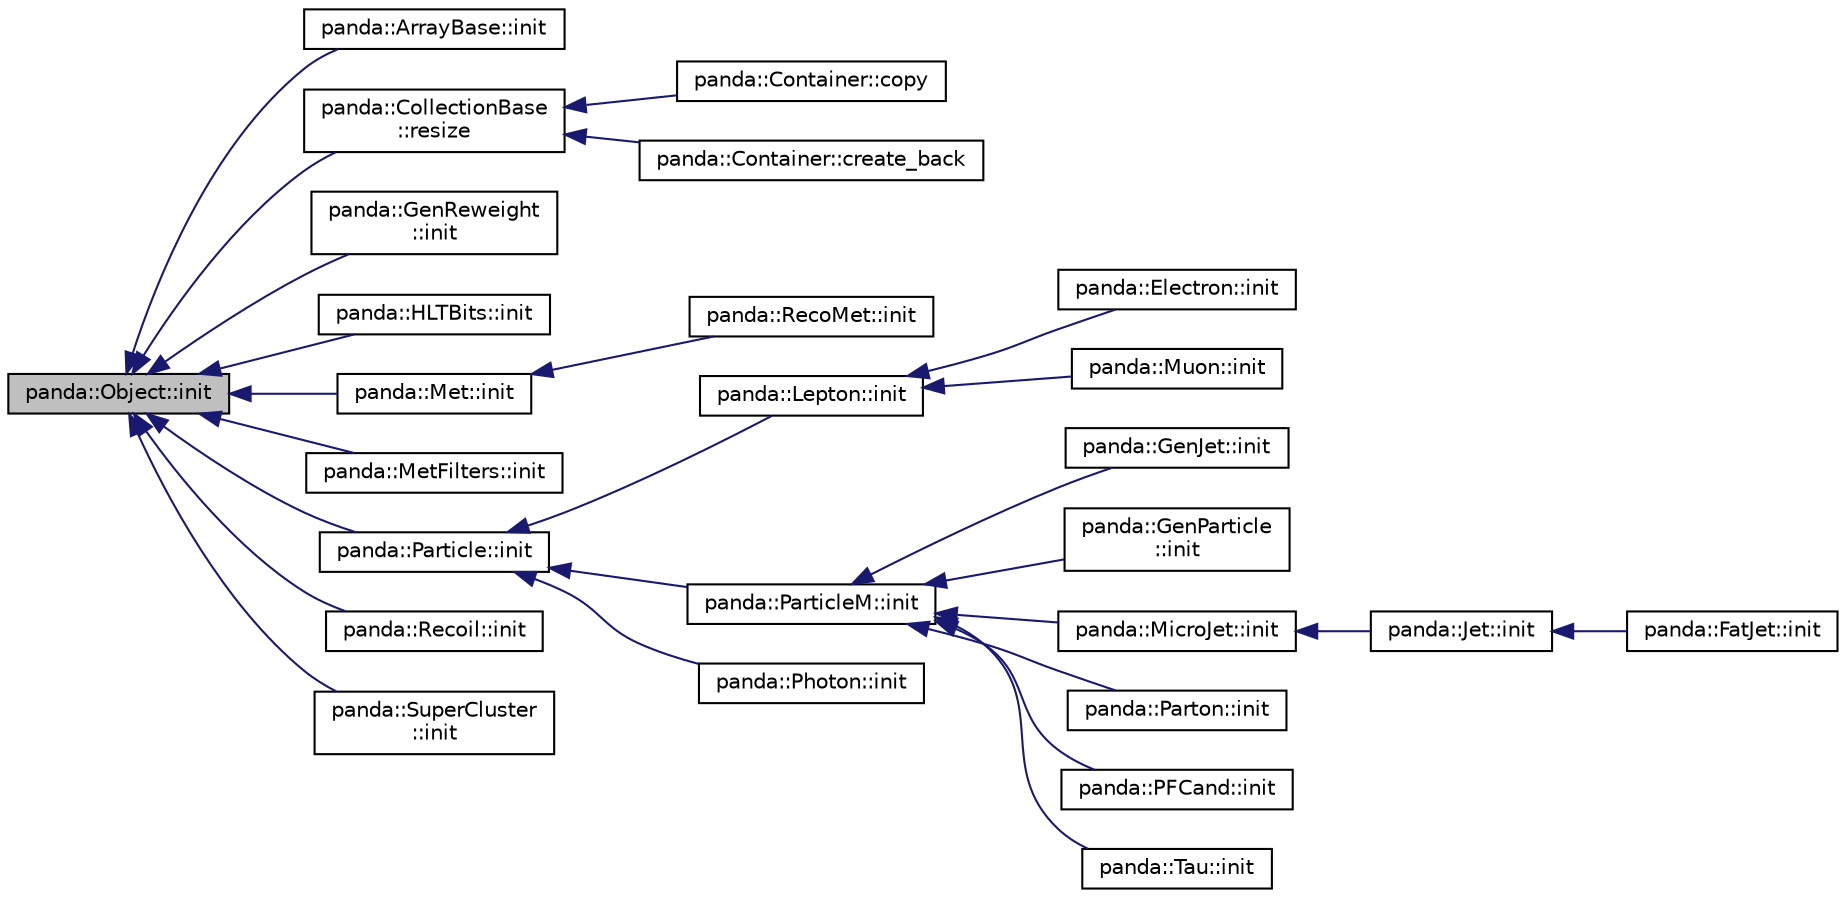digraph "panda::Object::init"
{
 // INTERACTIVE_SVG=YES
  edge [fontname="Helvetica",fontsize="10",labelfontname="Helvetica",labelfontsize="10"];
  node [fontname="Helvetica",fontsize="10",shape=record];
  rankdir="LR";
  Node1 [label="panda::Object::init",height=0.2,width=0.4,color="black", fillcolor="grey75", style="filled" fontcolor="black"];
  Node1 -> Node2 [dir="back",color="midnightblue",fontsize="10",style="solid"];
  Node2 [label="panda::ArrayBase::init",height=0.2,width=0.4,color="black", fillcolor="white", style="filled",URL="$classpanda_1_1ArrayBase.html#afd97e008dcd9f49e77a9d77bd7115890",tooltip="Reset object state. "];
  Node1 -> Node3 [dir="back",color="midnightblue",fontsize="10",style="solid"];
  Node3 [label="panda::CollectionBase\l::resize",height=0.2,width=0.4,color="black", fillcolor="white", style="filled",URL="$classpanda_1_1CollectionBase.html#a3ec014ac2da87bb755afbea0822621cc",tooltip="Resize the container. "];
  Node3 -> Node4 [dir="back",color="midnightblue",fontsize="10",style="solid"];
  Node4 [label="panda::Container::copy",height=0.2,width=0.4,color="black", fillcolor="white", style="filled",URL="$classpanda_1_1Container.html#a05e9a487429721164541511d87a9783d"];
  Node3 -> Node5 [dir="back",color="midnightblue",fontsize="10",style="solid"];
  Node5 [label="panda::Container::create_back",height=0.2,width=0.4,color="black", fillcolor="white", style="filled",URL="$classpanda_1_1Container.html#a9603d59e46e21b048714a9760964b536"];
  Node1 -> Node6 [dir="back",color="midnightblue",fontsize="10",style="solid"];
  Node6 [label="panda::GenReweight\l::init",height=0.2,width=0.4,color="black", fillcolor="white", style="filled",URL="$classpanda_1_1GenReweight.html#a01ce537b498806530435f95dab9d5979",tooltip="Reset object state. "];
  Node1 -> Node7 [dir="back",color="midnightblue",fontsize="10",style="solid"];
  Node7 [label="panda::HLTBits::init",height=0.2,width=0.4,color="black", fillcolor="white", style="filled",URL="$classpanda_1_1HLTBits.html#a4a0a00855fd67ce90223b382eb939206",tooltip="Reset object state. "];
  Node1 -> Node8 [dir="back",color="midnightblue",fontsize="10",style="solid"];
  Node8 [label="panda::Met::init",height=0.2,width=0.4,color="black", fillcolor="white", style="filled",URL="$classpanda_1_1Met.html#a57e9fa5eb78a244a2e9a320f97223620",tooltip="Reset object state. "];
  Node8 -> Node9 [dir="back",color="midnightblue",fontsize="10",style="solid"];
  Node9 [label="panda::RecoMet::init",height=0.2,width=0.4,color="black", fillcolor="white", style="filled",URL="$classpanda_1_1RecoMet.html#ac2ef2e81cc701c8a195cc487121752dc",tooltip="Reset object state. "];
  Node1 -> Node10 [dir="back",color="midnightblue",fontsize="10",style="solid"];
  Node10 [label="panda::MetFilters::init",height=0.2,width=0.4,color="black", fillcolor="white", style="filled",URL="$classpanda_1_1MetFilters.html#a497595857e9014dd929edb22c44ef1f5",tooltip="Reset object state. "];
  Node1 -> Node11 [dir="back",color="midnightblue",fontsize="10",style="solid"];
  Node11 [label="panda::Particle::init",height=0.2,width=0.4,color="black", fillcolor="white", style="filled",URL="$classpanda_1_1Particle.html#a56ba0060e9e37322f98e2f30c3583dd3",tooltip="Reset object state. "];
  Node11 -> Node12 [dir="back",color="midnightblue",fontsize="10",style="solid"];
  Node12 [label="panda::Lepton::init",height=0.2,width=0.4,color="black", fillcolor="white", style="filled",URL="$classpanda_1_1Lepton.html#a69c57be8a4bc498e6d10bf89f54a112b",tooltip="Reset object state. "];
  Node12 -> Node13 [dir="back",color="midnightblue",fontsize="10",style="solid"];
  Node13 [label="panda::Electron::init",height=0.2,width=0.4,color="black", fillcolor="white", style="filled",URL="$classpanda_1_1Electron.html#afcfeb0cdca439167cffa096de7eb89e2",tooltip="Reset object state. "];
  Node12 -> Node14 [dir="back",color="midnightblue",fontsize="10",style="solid"];
  Node14 [label="panda::Muon::init",height=0.2,width=0.4,color="black", fillcolor="white", style="filled",URL="$classpanda_1_1Muon.html#a90bcf16472c051587bdbfcacfe7fb052",tooltip="Reset object state. "];
  Node11 -> Node15 [dir="back",color="midnightblue",fontsize="10",style="solid"];
  Node15 [label="panda::ParticleM::init",height=0.2,width=0.4,color="black", fillcolor="white", style="filled",URL="$classpanda_1_1ParticleM.html#a92df7a2653432fa4d304039e1e62c41b",tooltip="Reset object state. "];
  Node15 -> Node16 [dir="back",color="midnightblue",fontsize="10",style="solid"];
  Node16 [label="panda::GenJet::init",height=0.2,width=0.4,color="black", fillcolor="white", style="filled",URL="$classpanda_1_1GenJet.html#aaea438a6a3461a997857f4d5e708f466",tooltip="Reset object state. "];
  Node15 -> Node17 [dir="back",color="midnightblue",fontsize="10",style="solid"];
  Node17 [label="panda::GenParticle\l::init",height=0.2,width=0.4,color="black", fillcolor="white", style="filled",URL="$classpanda_1_1GenParticle.html#a133c2d435925b0466b2affcd8b03b5fc",tooltip="Reset object state. "];
  Node15 -> Node18 [dir="back",color="midnightblue",fontsize="10",style="solid"];
  Node18 [label="panda::MicroJet::init",height=0.2,width=0.4,color="black", fillcolor="white", style="filled",URL="$classpanda_1_1MicroJet.html#acb01bef0c15e0175151fdd479cb1b5ba",tooltip="Reset object state. "];
  Node18 -> Node19 [dir="back",color="midnightblue",fontsize="10",style="solid"];
  Node19 [label="panda::Jet::init",height=0.2,width=0.4,color="black", fillcolor="white", style="filled",URL="$classpanda_1_1Jet.html#a812a5a0a5a122791b2328c71e23a9d8b",tooltip="Reset object state. "];
  Node19 -> Node20 [dir="back",color="midnightblue",fontsize="10",style="solid"];
  Node20 [label="panda::FatJet::init",height=0.2,width=0.4,color="black", fillcolor="white", style="filled",URL="$classpanda_1_1FatJet.html#aa1a87839e3131c1629bbcf2e1a3b4cbc",tooltip="Reset object state. "];
  Node15 -> Node21 [dir="back",color="midnightblue",fontsize="10",style="solid"];
  Node21 [label="panda::Parton::init",height=0.2,width=0.4,color="black", fillcolor="white", style="filled",URL="$classpanda_1_1Parton.html#a94dd23d135a2336f5e2d4afa7ab45e6c",tooltip="Reset object state. "];
  Node15 -> Node22 [dir="back",color="midnightblue",fontsize="10",style="solid"];
  Node22 [label="panda::PFCand::init",height=0.2,width=0.4,color="black", fillcolor="white", style="filled",URL="$classpanda_1_1PFCand.html#afd85b75ecaab10011291811260d1f84f",tooltip="Reset object state. "];
  Node15 -> Node23 [dir="back",color="midnightblue",fontsize="10",style="solid"];
  Node23 [label="panda::Tau::init",height=0.2,width=0.4,color="black", fillcolor="white", style="filled",URL="$classpanda_1_1Tau.html#a2295834641659e77e1a61165f7f18587",tooltip="Reset object state. "];
  Node11 -> Node24 [dir="back",color="midnightblue",fontsize="10",style="solid"];
  Node24 [label="panda::Photon::init",height=0.2,width=0.4,color="black", fillcolor="white", style="filled",URL="$classpanda_1_1Photon.html#a576d8827e8f6123f41a6f4aef5b98169",tooltip="Reset object state. "];
  Node1 -> Node25 [dir="back",color="midnightblue",fontsize="10",style="solid"];
  Node25 [label="panda::Recoil::init",height=0.2,width=0.4,color="black", fillcolor="white", style="filled",URL="$classpanda_1_1Recoil.html#a60ef07168ec3e66b38302a9c1a7e9799",tooltip="Reset object state. "];
  Node1 -> Node26 [dir="back",color="midnightblue",fontsize="10",style="solid"];
  Node26 [label="panda::SuperCluster\l::init",height=0.2,width=0.4,color="black", fillcolor="white", style="filled",URL="$classpanda_1_1SuperCluster.html#a5330ab046d7182950d704693d3eaecef",tooltip="Reset object state. "];
}
